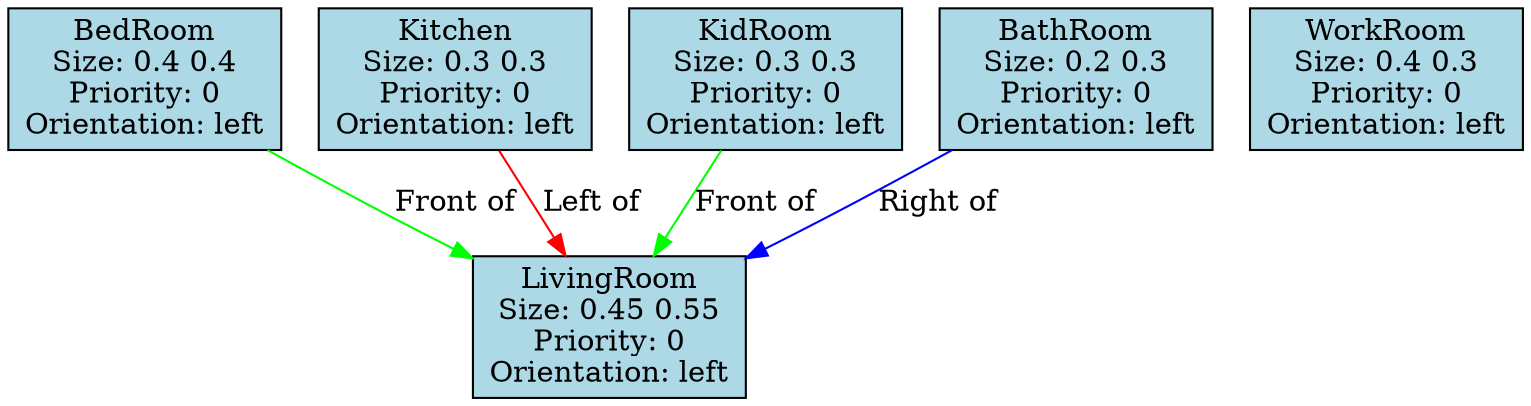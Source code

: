 digraph G {
0[label="LivingRoom\nSize: 0.45 0.55\nPriority: 0\nOrientation: left", shape=rect, style=filled, fillcolor="lightblue", width=0.45, height=0.55];
1[label="BedRoom\nSize: 0.4 0.4\nPriority: 0\nOrientation: left", shape=rect, style=filled, fillcolor="lightblue", width=0.4, height=0.4];
2[label="Kitchen\nSize: 0.3 0.3\nPriority: 0\nOrientation: left", shape=rect, style=filled, fillcolor="lightblue", width=0.3, height=0.3];
3[label="KidRoom\nSize: 0.3 0.3\nPriority: 0\nOrientation: left", shape=rect, style=filled, fillcolor="lightblue", width=0.3, height=0.3];
4[label="BathRoom\nSize: 0.2 0.3\nPriority: 0\nOrientation: left", shape=rect, style=filled, fillcolor="lightblue", width=0.2, height=0.3];
5[label="WorkRoom\nSize: 0.4 0.3\nPriority: 0\nOrientation: left", shape=rect, style=filled, fillcolor="lightblue", width=0.4, height=0.3];
1->0 [label="Front of\n", color="green"];
2->0 [label="Left of\n", color="red"];
3->0 [label="Front of\n", color="green"];
4->0 [label="Right of\n", color="blue"];
}
